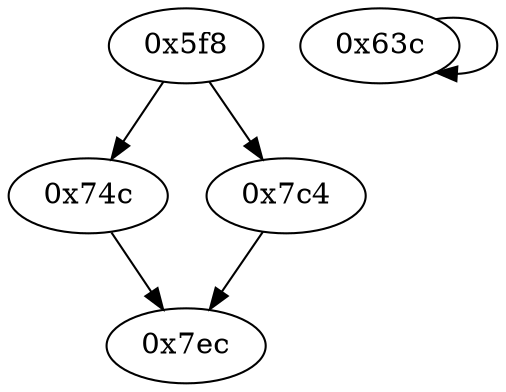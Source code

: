 digraph "" {
	graph ["edge"="{}",
		file="/Users/mark/Documents//论文//第二篇论文//2018-08-24交论文后的备份/2019/CFG/small-programs/1b-1-2-2-1-gt127-0-0-0/1528_\
recovered.dot",
		"graph"="{u'file': u'/Users/mark/Documents//\u8bba\u6587//\u7b2c\u4e8c\u7bc7\u8bba\u6587//2018-08-24\u4ea4\u8bba\u6587\u540e\u7684\u5907\u4efd/\
2019/CFG/small-programs/1b-1-2-2-1-gt127-0-0-0/1528_recovered.dot'}",
		"node"="{u'opcode': u''}"
	];
	"0x74c"	 [opcode="[u'mov', u'bl', u'ldr', u'b']"];
	"0x7ec"	 [opcode="[u'mov', u'sub', u'pop']"];
	"0x74c" -> "0x7ec" [key=0];
"0x63c" [opcode="[u'ldr', u'cmp', u'mov', u'mov']"];
"0x63c" -> "0x63c" [key=0];
"0x5f8" [opcode="[u'push', u'add', u'sub', u'cmp', u'ldr', u'ldr', u'ldr', u'add', u'ldr', u'ldr', u'add', u'ldr', u'mov', u'add', u'ldr', u'add', \
u'b']"];
"0x5f8" -> "0x74c" [key=0];
"0x7c4" [opcode="[u'mov', u'bl', u'ldr', u'b']"];
"0x5f8" -> "0x7c4" [key=0];
"0x7c4" -> "0x7ec" [key=0];
}
